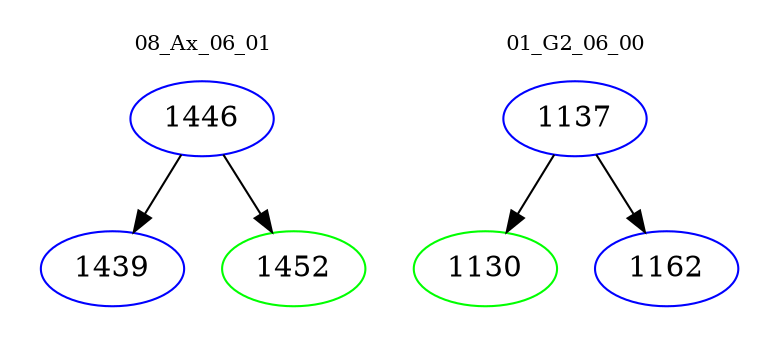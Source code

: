 digraph{
subgraph cluster_0 {
color = white
label = "08_Ax_06_01";
fontsize=10;
T0_1446 [label="1446", color="blue"]
T0_1446 -> T0_1439 [color="black"]
T0_1439 [label="1439", color="blue"]
T0_1446 -> T0_1452 [color="black"]
T0_1452 [label="1452", color="green"]
}
subgraph cluster_1 {
color = white
label = "01_G2_06_00";
fontsize=10;
T1_1137 [label="1137", color="blue"]
T1_1137 -> T1_1130 [color="black"]
T1_1130 [label="1130", color="green"]
T1_1137 -> T1_1162 [color="black"]
T1_1162 [label="1162", color="blue"]
}
}
